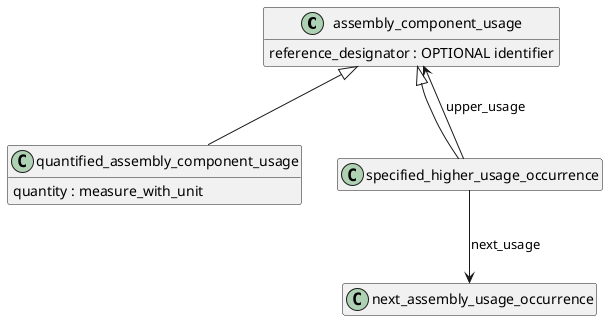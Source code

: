 @startuml

'!pragma layout smetana
'skinparam groupInheritance 2
hide empty members
'top to bottom direction

class assembly_component_usage {
  reference_designator : OPTIONAL identifier
} 

class quantified_assembly_component_usage {
  quantity : measure_with_unit
} 

class specified_higher_usage_occurrence

'class one_of

'class multi_level_reference_designator 

'class next_assembly_usage_occurrence

'class promissory_usage_occurrence

'class assembly_component_usage_substitute {
 ' name              : label
 ' definition        : OPTIONAL text
'}

'class assembly_component_usage_substitute_with_ranking {
 ' ranking           : INTEGER
 ' ranking_rationale : text
'}

'наследование
specified_higher_usage_occurrence -up-|> assembly_component_usage
'next_assembly_usage_occurrence -up-|> assembly_component_usage
'multi_level_reference_designator -up-|> assembly_component_usage
'promissory_usage_occurrence -up-|> assembly_component_usage

quantified_assembly_component_usage -up-|> assembly_component_usage

'assembly_component_usage -up-> assembly_component_usage_substitute : base
'assembly_component_usage -up-> assembly_component_usage_substitute : substitute
'assembly_component_usage_substitute <|-left- assembly_component_usage_substitute_with_ranking

' связи
specified_higher_usage_occurrence --> assembly_component_usage : upper_usage
specified_higher_usage_occurrence --> next_assembly_usage_occurrence : next_usage
'multi_level_reference_designator --> next_assembly_usage_occurrence : location LIST[1:?]
'multi_level_reference_designator --> product_definition : related (leaf)
'multi_level_reference_designator --> product_definition : relating (root)